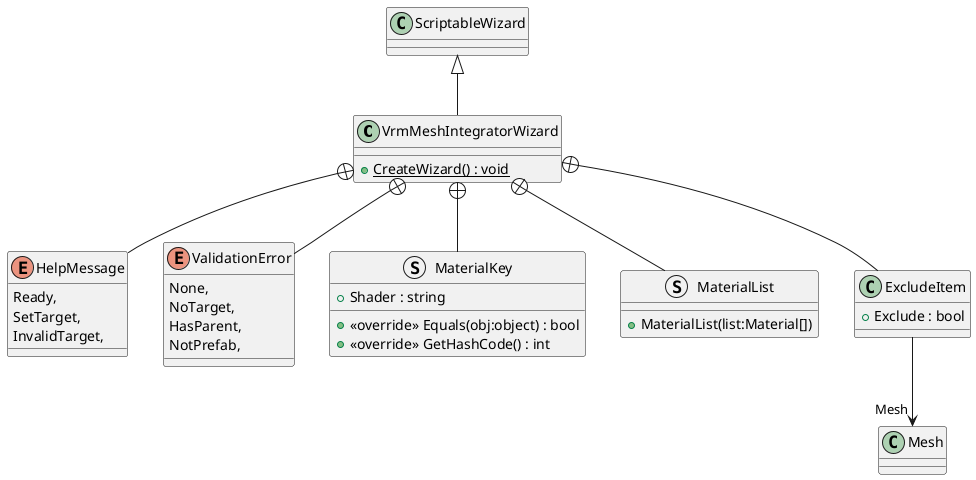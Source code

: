 @startuml
class VrmMeshIntegratorWizard {
    + {static} CreateWizard() : void
}
enum HelpMessage {
    Ready,
    SetTarget,
    InvalidTarget,
}
enum ValidationError {
    None,
    NoTarget,
    HasParent,
    NotPrefab,
}
struct MaterialKey {
    + Shader : string
    + <<override>> Equals(obj:object) : bool
    + <<override>> GetHashCode() : int
}
struct MaterialList {
    + MaterialList(list:Material[])
}
class ExcludeItem {
    + Exclude : bool
}
ScriptableWizard <|-- VrmMeshIntegratorWizard
VrmMeshIntegratorWizard +-- HelpMessage
VrmMeshIntegratorWizard +-- ValidationError
VrmMeshIntegratorWizard +-- MaterialKey
VrmMeshIntegratorWizard +-- MaterialList
VrmMeshIntegratorWizard +-- ExcludeItem
ExcludeItem --> "Mesh" Mesh
@enduml
